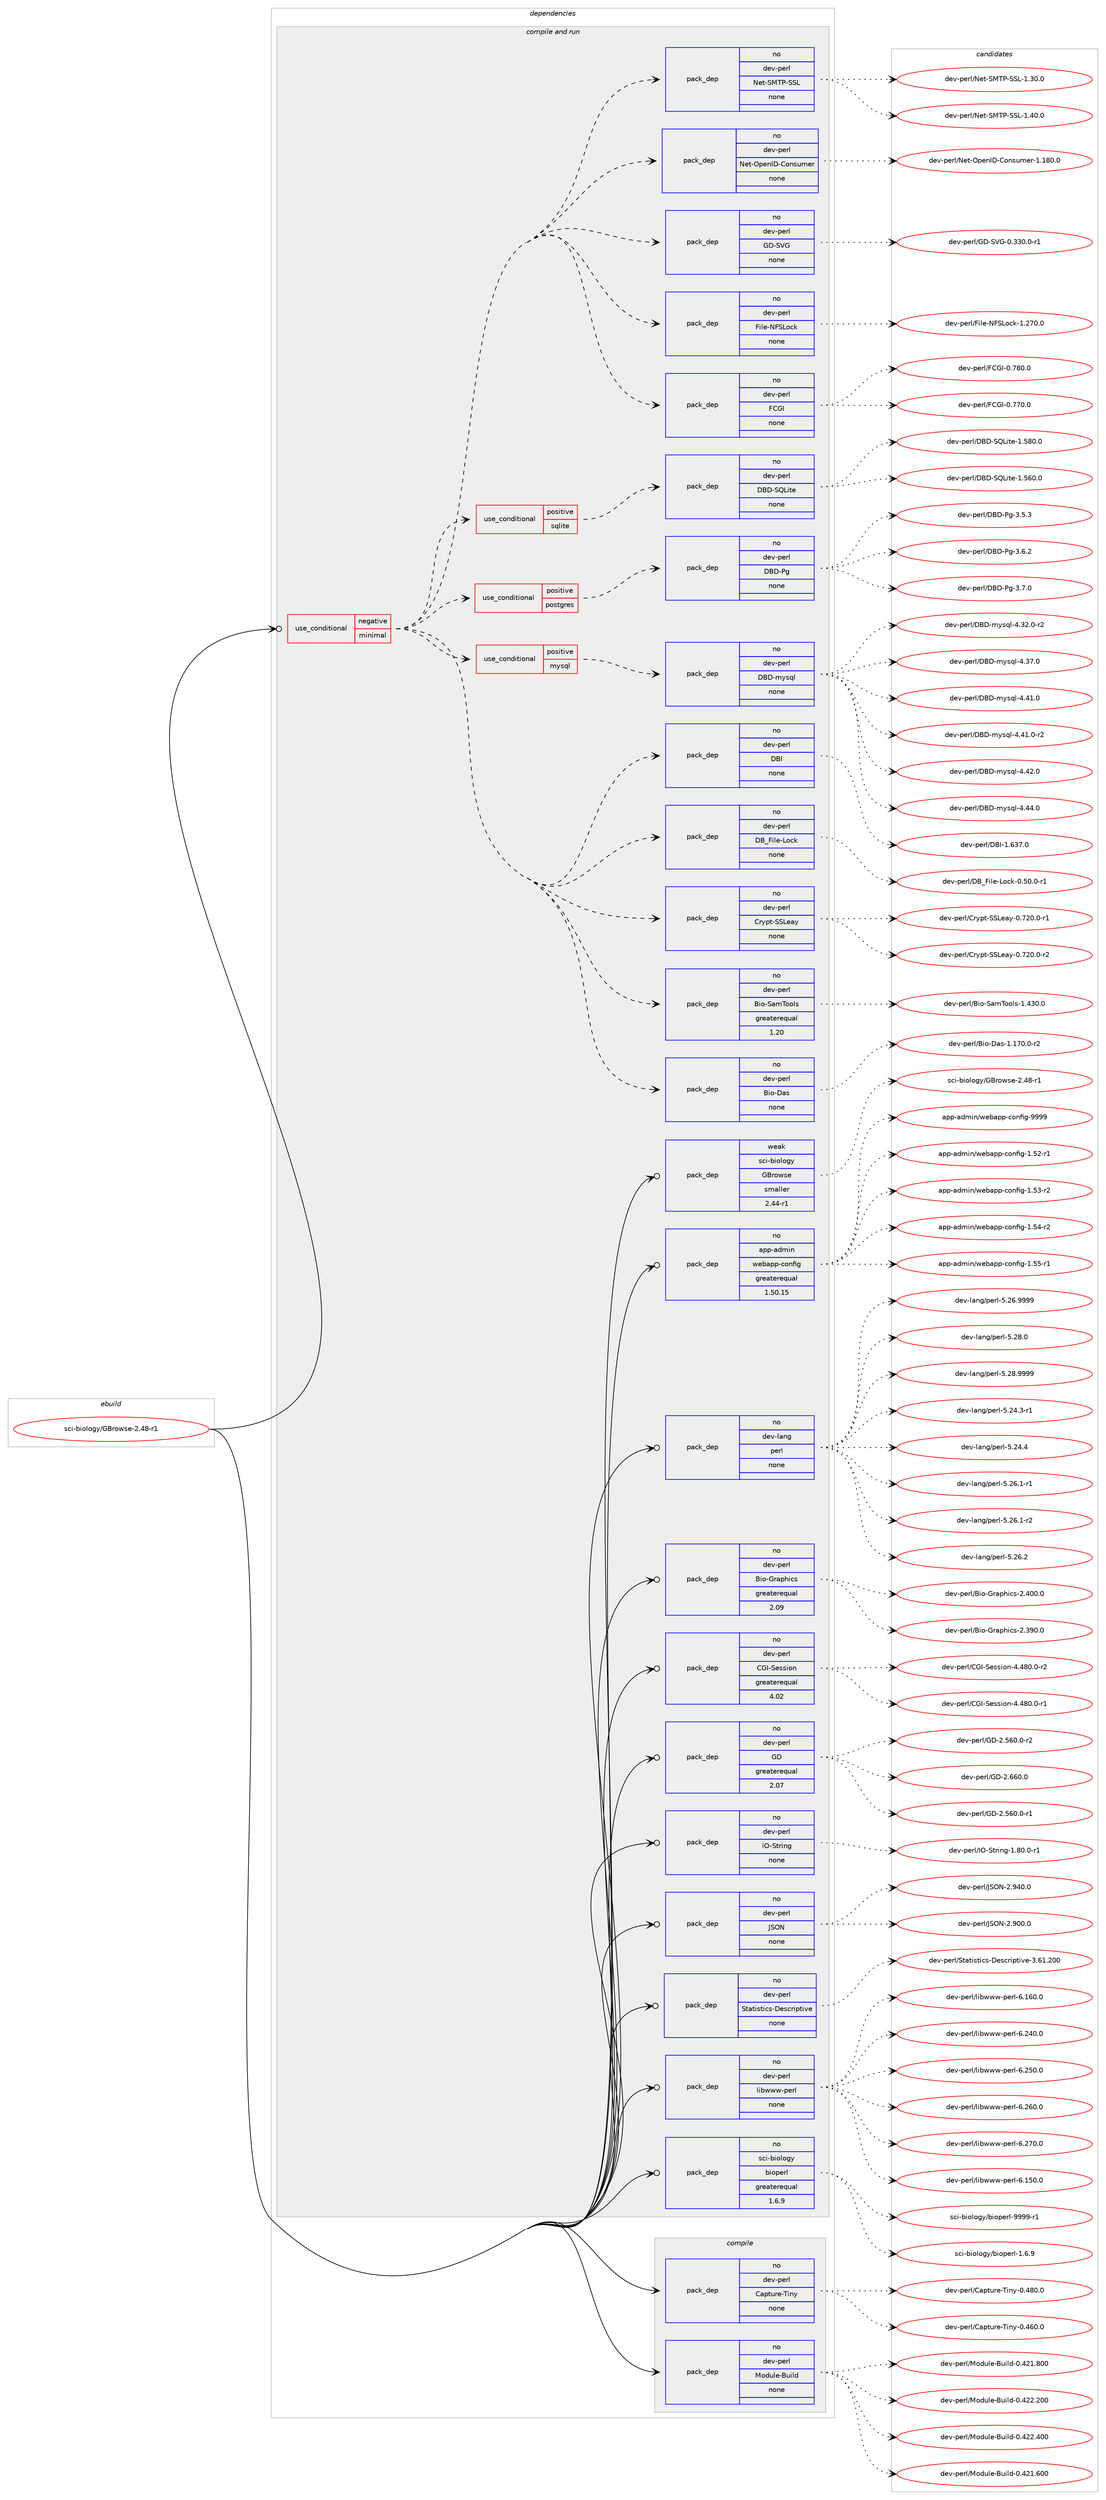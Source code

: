 digraph prolog {

# *************
# Graph options
# *************

newrank=true;
concentrate=true;
compound=true;
graph [rankdir=LR,fontname=Helvetica,fontsize=10,ranksep=1.5];#, ranksep=2.5, nodesep=0.2];
edge  [arrowhead=vee];
node  [fontname=Helvetica,fontsize=10];

# **********
# The ebuild
# **********

subgraph cluster_leftcol {
color=gray;
rank=same;
label=<<i>ebuild</i>>;
id [label="sci-biology/GBrowse-2.48-r1", color=red, width=4, href="../sci-biology/GBrowse-2.48-r1.svg"];
}

# ****************
# The dependencies
# ****************

subgraph cluster_midcol {
color=gray;
label=<<i>dependencies</i>>;
subgraph cluster_compile {
fillcolor="#eeeeee";
style=filled;
label=<<i>compile</i>>;
subgraph pack1206054 {
dependency1685573 [label=<<TABLE BORDER="0" CELLBORDER="1" CELLSPACING="0" CELLPADDING="4" WIDTH="220"><TR><TD ROWSPAN="6" CELLPADDING="30">pack_dep</TD></TR><TR><TD WIDTH="110">no</TD></TR><TR><TD>dev-perl</TD></TR><TR><TD>Capture-Tiny</TD></TR><TR><TD>none</TD></TR><TR><TD></TD></TR></TABLE>>, shape=none, color=blue];
}
id:e -> dependency1685573:w [weight=20,style="solid",arrowhead="vee"];
subgraph pack1206055 {
dependency1685574 [label=<<TABLE BORDER="0" CELLBORDER="1" CELLSPACING="0" CELLPADDING="4" WIDTH="220"><TR><TD ROWSPAN="6" CELLPADDING="30">pack_dep</TD></TR><TR><TD WIDTH="110">no</TD></TR><TR><TD>dev-perl</TD></TR><TR><TD>Module-Build</TD></TR><TR><TD>none</TD></TR><TR><TD></TD></TR></TABLE>>, shape=none, color=blue];
}
id:e -> dependency1685574:w [weight=20,style="solid",arrowhead="vee"];
}
subgraph cluster_compileandrun {
fillcolor="#eeeeee";
style=filled;
label=<<i>compile and run</i>>;
subgraph cond451966 {
dependency1685575 [label=<<TABLE BORDER="0" CELLBORDER="1" CELLSPACING="0" CELLPADDING="4"><TR><TD ROWSPAN="3" CELLPADDING="10">use_conditional</TD></TR><TR><TD>negative</TD></TR><TR><TD>minimal</TD></TR></TABLE>>, shape=none, color=red];
subgraph pack1206056 {
dependency1685576 [label=<<TABLE BORDER="0" CELLBORDER="1" CELLSPACING="0" CELLPADDING="4" WIDTH="220"><TR><TD ROWSPAN="6" CELLPADDING="30">pack_dep</TD></TR><TR><TD WIDTH="110">no</TD></TR><TR><TD>dev-perl</TD></TR><TR><TD>Bio-Das</TD></TR><TR><TD>none</TD></TR><TR><TD></TD></TR></TABLE>>, shape=none, color=blue];
}
dependency1685575:e -> dependency1685576:w [weight=20,style="dashed",arrowhead="vee"];
subgraph pack1206057 {
dependency1685577 [label=<<TABLE BORDER="0" CELLBORDER="1" CELLSPACING="0" CELLPADDING="4" WIDTH="220"><TR><TD ROWSPAN="6" CELLPADDING="30">pack_dep</TD></TR><TR><TD WIDTH="110">no</TD></TR><TR><TD>dev-perl</TD></TR><TR><TD>Bio-SamTools</TD></TR><TR><TD>greaterequal</TD></TR><TR><TD>1.20</TD></TR></TABLE>>, shape=none, color=blue];
}
dependency1685575:e -> dependency1685577:w [weight=20,style="dashed",arrowhead="vee"];
subgraph pack1206058 {
dependency1685578 [label=<<TABLE BORDER="0" CELLBORDER="1" CELLSPACING="0" CELLPADDING="4" WIDTH="220"><TR><TD ROWSPAN="6" CELLPADDING="30">pack_dep</TD></TR><TR><TD WIDTH="110">no</TD></TR><TR><TD>dev-perl</TD></TR><TR><TD>Crypt-SSLeay</TD></TR><TR><TD>none</TD></TR><TR><TD></TD></TR></TABLE>>, shape=none, color=blue];
}
dependency1685575:e -> dependency1685578:w [weight=20,style="dashed",arrowhead="vee"];
subgraph pack1206059 {
dependency1685579 [label=<<TABLE BORDER="0" CELLBORDER="1" CELLSPACING="0" CELLPADDING="4" WIDTH="220"><TR><TD ROWSPAN="6" CELLPADDING="30">pack_dep</TD></TR><TR><TD WIDTH="110">no</TD></TR><TR><TD>dev-perl</TD></TR><TR><TD>DB_File-Lock</TD></TR><TR><TD>none</TD></TR><TR><TD></TD></TR></TABLE>>, shape=none, color=blue];
}
dependency1685575:e -> dependency1685579:w [weight=20,style="dashed",arrowhead="vee"];
subgraph pack1206060 {
dependency1685580 [label=<<TABLE BORDER="0" CELLBORDER="1" CELLSPACING="0" CELLPADDING="4" WIDTH="220"><TR><TD ROWSPAN="6" CELLPADDING="30">pack_dep</TD></TR><TR><TD WIDTH="110">no</TD></TR><TR><TD>dev-perl</TD></TR><TR><TD>DBI</TD></TR><TR><TD>none</TD></TR><TR><TD></TD></TR></TABLE>>, shape=none, color=blue];
}
dependency1685575:e -> dependency1685580:w [weight=20,style="dashed",arrowhead="vee"];
subgraph cond451967 {
dependency1685581 [label=<<TABLE BORDER="0" CELLBORDER="1" CELLSPACING="0" CELLPADDING="4"><TR><TD ROWSPAN="3" CELLPADDING="10">use_conditional</TD></TR><TR><TD>positive</TD></TR><TR><TD>mysql</TD></TR></TABLE>>, shape=none, color=red];
subgraph pack1206061 {
dependency1685582 [label=<<TABLE BORDER="0" CELLBORDER="1" CELLSPACING="0" CELLPADDING="4" WIDTH="220"><TR><TD ROWSPAN="6" CELLPADDING="30">pack_dep</TD></TR><TR><TD WIDTH="110">no</TD></TR><TR><TD>dev-perl</TD></TR><TR><TD>DBD-mysql</TD></TR><TR><TD>none</TD></TR><TR><TD></TD></TR></TABLE>>, shape=none, color=blue];
}
dependency1685581:e -> dependency1685582:w [weight=20,style="dashed",arrowhead="vee"];
}
dependency1685575:e -> dependency1685581:w [weight=20,style="dashed",arrowhead="vee"];
subgraph cond451968 {
dependency1685583 [label=<<TABLE BORDER="0" CELLBORDER="1" CELLSPACING="0" CELLPADDING="4"><TR><TD ROWSPAN="3" CELLPADDING="10">use_conditional</TD></TR><TR><TD>positive</TD></TR><TR><TD>postgres</TD></TR></TABLE>>, shape=none, color=red];
subgraph pack1206062 {
dependency1685584 [label=<<TABLE BORDER="0" CELLBORDER="1" CELLSPACING="0" CELLPADDING="4" WIDTH="220"><TR><TD ROWSPAN="6" CELLPADDING="30">pack_dep</TD></TR><TR><TD WIDTH="110">no</TD></TR><TR><TD>dev-perl</TD></TR><TR><TD>DBD-Pg</TD></TR><TR><TD>none</TD></TR><TR><TD></TD></TR></TABLE>>, shape=none, color=blue];
}
dependency1685583:e -> dependency1685584:w [weight=20,style="dashed",arrowhead="vee"];
}
dependency1685575:e -> dependency1685583:w [weight=20,style="dashed",arrowhead="vee"];
subgraph cond451969 {
dependency1685585 [label=<<TABLE BORDER="0" CELLBORDER="1" CELLSPACING="0" CELLPADDING="4"><TR><TD ROWSPAN="3" CELLPADDING="10">use_conditional</TD></TR><TR><TD>positive</TD></TR><TR><TD>sqlite</TD></TR></TABLE>>, shape=none, color=red];
subgraph pack1206063 {
dependency1685586 [label=<<TABLE BORDER="0" CELLBORDER="1" CELLSPACING="0" CELLPADDING="4" WIDTH="220"><TR><TD ROWSPAN="6" CELLPADDING="30">pack_dep</TD></TR><TR><TD WIDTH="110">no</TD></TR><TR><TD>dev-perl</TD></TR><TR><TD>DBD-SQLite</TD></TR><TR><TD>none</TD></TR><TR><TD></TD></TR></TABLE>>, shape=none, color=blue];
}
dependency1685585:e -> dependency1685586:w [weight=20,style="dashed",arrowhead="vee"];
}
dependency1685575:e -> dependency1685585:w [weight=20,style="dashed",arrowhead="vee"];
subgraph pack1206064 {
dependency1685587 [label=<<TABLE BORDER="0" CELLBORDER="1" CELLSPACING="0" CELLPADDING="4" WIDTH="220"><TR><TD ROWSPAN="6" CELLPADDING="30">pack_dep</TD></TR><TR><TD WIDTH="110">no</TD></TR><TR><TD>dev-perl</TD></TR><TR><TD>FCGI</TD></TR><TR><TD>none</TD></TR><TR><TD></TD></TR></TABLE>>, shape=none, color=blue];
}
dependency1685575:e -> dependency1685587:w [weight=20,style="dashed",arrowhead="vee"];
subgraph pack1206065 {
dependency1685588 [label=<<TABLE BORDER="0" CELLBORDER="1" CELLSPACING="0" CELLPADDING="4" WIDTH="220"><TR><TD ROWSPAN="6" CELLPADDING="30">pack_dep</TD></TR><TR><TD WIDTH="110">no</TD></TR><TR><TD>dev-perl</TD></TR><TR><TD>File-NFSLock</TD></TR><TR><TD>none</TD></TR><TR><TD></TD></TR></TABLE>>, shape=none, color=blue];
}
dependency1685575:e -> dependency1685588:w [weight=20,style="dashed",arrowhead="vee"];
subgraph pack1206066 {
dependency1685589 [label=<<TABLE BORDER="0" CELLBORDER="1" CELLSPACING="0" CELLPADDING="4" WIDTH="220"><TR><TD ROWSPAN="6" CELLPADDING="30">pack_dep</TD></TR><TR><TD WIDTH="110">no</TD></TR><TR><TD>dev-perl</TD></TR><TR><TD>GD-SVG</TD></TR><TR><TD>none</TD></TR><TR><TD></TD></TR></TABLE>>, shape=none, color=blue];
}
dependency1685575:e -> dependency1685589:w [weight=20,style="dashed",arrowhead="vee"];
subgraph pack1206067 {
dependency1685590 [label=<<TABLE BORDER="0" CELLBORDER="1" CELLSPACING="0" CELLPADDING="4" WIDTH="220"><TR><TD ROWSPAN="6" CELLPADDING="30">pack_dep</TD></TR><TR><TD WIDTH="110">no</TD></TR><TR><TD>dev-perl</TD></TR><TR><TD>Net-OpenID-Consumer</TD></TR><TR><TD>none</TD></TR><TR><TD></TD></TR></TABLE>>, shape=none, color=blue];
}
dependency1685575:e -> dependency1685590:w [weight=20,style="dashed",arrowhead="vee"];
subgraph pack1206068 {
dependency1685591 [label=<<TABLE BORDER="0" CELLBORDER="1" CELLSPACING="0" CELLPADDING="4" WIDTH="220"><TR><TD ROWSPAN="6" CELLPADDING="30">pack_dep</TD></TR><TR><TD WIDTH="110">no</TD></TR><TR><TD>dev-perl</TD></TR><TR><TD>Net-SMTP-SSL</TD></TR><TR><TD>none</TD></TR><TR><TD></TD></TR></TABLE>>, shape=none, color=blue];
}
dependency1685575:e -> dependency1685591:w [weight=20,style="dashed",arrowhead="vee"];
}
id:e -> dependency1685575:w [weight=20,style="solid",arrowhead="odotvee"];
subgraph pack1206069 {
dependency1685592 [label=<<TABLE BORDER="0" CELLBORDER="1" CELLSPACING="0" CELLPADDING="4" WIDTH="220"><TR><TD ROWSPAN="6" CELLPADDING="30">pack_dep</TD></TR><TR><TD WIDTH="110">no</TD></TR><TR><TD>app-admin</TD></TR><TR><TD>webapp-config</TD></TR><TR><TD>greaterequal</TD></TR><TR><TD>1.50.15</TD></TR></TABLE>>, shape=none, color=blue];
}
id:e -> dependency1685592:w [weight=20,style="solid",arrowhead="odotvee"];
subgraph pack1206070 {
dependency1685593 [label=<<TABLE BORDER="0" CELLBORDER="1" CELLSPACING="0" CELLPADDING="4" WIDTH="220"><TR><TD ROWSPAN="6" CELLPADDING="30">pack_dep</TD></TR><TR><TD WIDTH="110">no</TD></TR><TR><TD>dev-lang</TD></TR><TR><TD>perl</TD></TR><TR><TD>none</TD></TR><TR><TD></TD></TR></TABLE>>, shape=none, color=blue];
}
id:e -> dependency1685593:w [weight=20,style="solid",arrowhead="odotvee"];
subgraph pack1206071 {
dependency1685594 [label=<<TABLE BORDER="0" CELLBORDER="1" CELLSPACING="0" CELLPADDING="4" WIDTH="220"><TR><TD ROWSPAN="6" CELLPADDING="30">pack_dep</TD></TR><TR><TD WIDTH="110">no</TD></TR><TR><TD>dev-perl</TD></TR><TR><TD>Bio-Graphics</TD></TR><TR><TD>greaterequal</TD></TR><TR><TD>2.09</TD></TR></TABLE>>, shape=none, color=blue];
}
id:e -> dependency1685594:w [weight=20,style="solid",arrowhead="odotvee"];
subgraph pack1206072 {
dependency1685595 [label=<<TABLE BORDER="0" CELLBORDER="1" CELLSPACING="0" CELLPADDING="4" WIDTH="220"><TR><TD ROWSPAN="6" CELLPADDING="30">pack_dep</TD></TR><TR><TD WIDTH="110">no</TD></TR><TR><TD>dev-perl</TD></TR><TR><TD>CGI-Session</TD></TR><TR><TD>greaterequal</TD></TR><TR><TD>4.02</TD></TR></TABLE>>, shape=none, color=blue];
}
id:e -> dependency1685595:w [weight=20,style="solid",arrowhead="odotvee"];
subgraph pack1206073 {
dependency1685596 [label=<<TABLE BORDER="0" CELLBORDER="1" CELLSPACING="0" CELLPADDING="4" WIDTH="220"><TR><TD ROWSPAN="6" CELLPADDING="30">pack_dep</TD></TR><TR><TD WIDTH="110">no</TD></TR><TR><TD>dev-perl</TD></TR><TR><TD>GD</TD></TR><TR><TD>greaterequal</TD></TR><TR><TD>2.07</TD></TR></TABLE>>, shape=none, color=blue];
}
id:e -> dependency1685596:w [weight=20,style="solid",arrowhead="odotvee"];
subgraph pack1206074 {
dependency1685597 [label=<<TABLE BORDER="0" CELLBORDER="1" CELLSPACING="0" CELLPADDING="4" WIDTH="220"><TR><TD ROWSPAN="6" CELLPADDING="30">pack_dep</TD></TR><TR><TD WIDTH="110">no</TD></TR><TR><TD>dev-perl</TD></TR><TR><TD>IO-String</TD></TR><TR><TD>none</TD></TR><TR><TD></TD></TR></TABLE>>, shape=none, color=blue];
}
id:e -> dependency1685597:w [weight=20,style="solid",arrowhead="odotvee"];
subgraph pack1206075 {
dependency1685598 [label=<<TABLE BORDER="0" CELLBORDER="1" CELLSPACING="0" CELLPADDING="4" WIDTH="220"><TR><TD ROWSPAN="6" CELLPADDING="30">pack_dep</TD></TR><TR><TD WIDTH="110">no</TD></TR><TR><TD>dev-perl</TD></TR><TR><TD>JSON</TD></TR><TR><TD>none</TD></TR><TR><TD></TD></TR></TABLE>>, shape=none, color=blue];
}
id:e -> dependency1685598:w [weight=20,style="solid",arrowhead="odotvee"];
subgraph pack1206076 {
dependency1685599 [label=<<TABLE BORDER="0" CELLBORDER="1" CELLSPACING="0" CELLPADDING="4" WIDTH="220"><TR><TD ROWSPAN="6" CELLPADDING="30">pack_dep</TD></TR><TR><TD WIDTH="110">no</TD></TR><TR><TD>dev-perl</TD></TR><TR><TD>Statistics-Descriptive</TD></TR><TR><TD>none</TD></TR><TR><TD></TD></TR></TABLE>>, shape=none, color=blue];
}
id:e -> dependency1685599:w [weight=20,style="solid",arrowhead="odotvee"];
subgraph pack1206077 {
dependency1685600 [label=<<TABLE BORDER="0" CELLBORDER="1" CELLSPACING="0" CELLPADDING="4" WIDTH="220"><TR><TD ROWSPAN="6" CELLPADDING="30">pack_dep</TD></TR><TR><TD WIDTH="110">no</TD></TR><TR><TD>dev-perl</TD></TR><TR><TD>libwww-perl</TD></TR><TR><TD>none</TD></TR><TR><TD></TD></TR></TABLE>>, shape=none, color=blue];
}
id:e -> dependency1685600:w [weight=20,style="solid",arrowhead="odotvee"];
subgraph pack1206078 {
dependency1685601 [label=<<TABLE BORDER="0" CELLBORDER="1" CELLSPACING="0" CELLPADDING="4" WIDTH="220"><TR><TD ROWSPAN="6" CELLPADDING="30">pack_dep</TD></TR><TR><TD WIDTH="110">no</TD></TR><TR><TD>sci-biology</TD></TR><TR><TD>bioperl</TD></TR><TR><TD>greaterequal</TD></TR><TR><TD>1.6.9</TD></TR></TABLE>>, shape=none, color=blue];
}
id:e -> dependency1685601:w [weight=20,style="solid",arrowhead="odotvee"];
subgraph pack1206079 {
dependency1685602 [label=<<TABLE BORDER="0" CELLBORDER="1" CELLSPACING="0" CELLPADDING="4" WIDTH="220"><TR><TD ROWSPAN="6" CELLPADDING="30">pack_dep</TD></TR><TR><TD WIDTH="110">weak</TD></TR><TR><TD>sci-biology</TD></TR><TR><TD>GBrowse</TD></TR><TR><TD>smaller</TD></TR><TR><TD>2.44-r1</TD></TR></TABLE>>, shape=none, color=blue];
}
id:e -> dependency1685602:w [weight=20,style="solid",arrowhead="odotvee"];
}
subgraph cluster_run {
fillcolor="#eeeeee";
style=filled;
label=<<i>run</i>>;
}
}

# **************
# The candidates
# **************

subgraph cluster_choices {
rank=same;
color=gray;
label=<<i>candidates</i>>;

subgraph choice1206054 {
color=black;
nodesep=1;
choice1001011184511210111410847679711211611711410145841051101214548465254484648 [label="dev-perl/Capture-Tiny-0.460.0", color=red, width=4,href="../dev-perl/Capture-Tiny-0.460.0.svg"];
choice1001011184511210111410847679711211611711410145841051101214548465256484648 [label="dev-perl/Capture-Tiny-0.480.0", color=red, width=4,href="../dev-perl/Capture-Tiny-0.480.0.svg"];
dependency1685573:e -> choice1001011184511210111410847679711211611711410145841051101214548465254484648:w [style=dotted,weight="100"];
dependency1685573:e -> choice1001011184511210111410847679711211611711410145841051101214548465256484648:w [style=dotted,weight="100"];
}
subgraph choice1206055 {
color=black;
nodesep=1;
choice100101118451121011141084777111100117108101456611710510810045484652504946544848 [label="dev-perl/Module-Build-0.421.600", color=red, width=4,href="../dev-perl/Module-Build-0.421.600.svg"];
choice100101118451121011141084777111100117108101456611710510810045484652504946564848 [label="dev-perl/Module-Build-0.421.800", color=red, width=4,href="../dev-perl/Module-Build-0.421.800.svg"];
choice100101118451121011141084777111100117108101456611710510810045484652505046504848 [label="dev-perl/Module-Build-0.422.200", color=red, width=4,href="../dev-perl/Module-Build-0.422.200.svg"];
choice100101118451121011141084777111100117108101456611710510810045484652505046524848 [label="dev-perl/Module-Build-0.422.400", color=red, width=4,href="../dev-perl/Module-Build-0.422.400.svg"];
dependency1685574:e -> choice100101118451121011141084777111100117108101456611710510810045484652504946544848:w [style=dotted,weight="100"];
dependency1685574:e -> choice100101118451121011141084777111100117108101456611710510810045484652504946564848:w [style=dotted,weight="100"];
dependency1685574:e -> choice100101118451121011141084777111100117108101456611710510810045484652505046504848:w [style=dotted,weight="100"];
dependency1685574:e -> choice100101118451121011141084777111100117108101456611710510810045484652505046524848:w [style=dotted,weight="100"];
}
subgraph choice1206056 {
color=black;
nodesep=1;
choice10010111845112101114108476610511145689711545494649554846484511450 [label="dev-perl/Bio-Das-1.170.0-r2", color=red, width=4,href="../dev-perl/Bio-Das-1.170.0-r2.svg"];
dependency1685576:e -> choice10010111845112101114108476610511145689711545494649554846484511450:w [style=dotted,weight="100"];
}
subgraph choice1206057 {
color=black;
nodesep=1;
choice100101118451121011141084766105111458397109841111111081154549465251484648 [label="dev-perl/Bio-SamTools-1.430.0", color=red, width=4,href="../dev-perl/Bio-SamTools-1.430.0.svg"];
dependency1685577:e -> choice100101118451121011141084766105111458397109841111111081154549465251484648:w [style=dotted,weight="100"];
}
subgraph choice1206058 {
color=black;
nodesep=1;
choice100101118451121011141084767114121112116458383761019712145484655504846484511449 [label="dev-perl/Crypt-SSLeay-0.720.0-r1", color=red, width=4,href="../dev-perl/Crypt-SSLeay-0.720.0-r1.svg"];
choice100101118451121011141084767114121112116458383761019712145484655504846484511450 [label="dev-perl/Crypt-SSLeay-0.720.0-r2", color=red, width=4,href="../dev-perl/Crypt-SSLeay-0.720.0-r2.svg"];
dependency1685578:e -> choice100101118451121011141084767114121112116458383761019712145484655504846484511449:w [style=dotted,weight="100"];
dependency1685578:e -> choice100101118451121011141084767114121112116458383761019712145484655504846484511450:w [style=dotted,weight="100"];
}
subgraph choice1206059 {
color=black;
nodesep=1;
choice100101118451121011141084768669570105108101457611199107454846534846484511449 [label="dev-perl/DB_File-Lock-0.50.0-r1", color=red, width=4,href="../dev-perl/DB_File-Lock-0.50.0-r1.svg"];
dependency1685579:e -> choice100101118451121011141084768669570105108101457611199107454846534846484511449:w [style=dotted,weight="100"];
}
subgraph choice1206060 {
color=black;
nodesep=1;
choice10010111845112101114108476866734549465451554648 [label="dev-perl/DBI-1.637.0", color=red, width=4,href="../dev-perl/DBI-1.637.0.svg"];
dependency1685580:e -> choice10010111845112101114108476866734549465451554648:w [style=dotted,weight="100"];
}
subgraph choice1206061 {
color=black;
nodesep=1;
choice100101118451121011141084768666845109121115113108455246515046484511450 [label="dev-perl/DBD-mysql-4.32.0-r2", color=red, width=4,href="../dev-perl/DBD-mysql-4.32.0-r2.svg"];
choice10010111845112101114108476866684510912111511310845524651554648 [label="dev-perl/DBD-mysql-4.37.0", color=red, width=4,href="../dev-perl/DBD-mysql-4.37.0.svg"];
choice10010111845112101114108476866684510912111511310845524652494648 [label="dev-perl/DBD-mysql-4.41.0", color=red, width=4,href="../dev-perl/DBD-mysql-4.41.0.svg"];
choice100101118451121011141084768666845109121115113108455246524946484511450 [label="dev-perl/DBD-mysql-4.41.0-r2", color=red, width=4,href="../dev-perl/DBD-mysql-4.41.0-r2.svg"];
choice10010111845112101114108476866684510912111511310845524652504648 [label="dev-perl/DBD-mysql-4.42.0", color=red, width=4,href="../dev-perl/DBD-mysql-4.42.0.svg"];
choice10010111845112101114108476866684510912111511310845524652524648 [label="dev-perl/DBD-mysql-4.44.0", color=red, width=4,href="../dev-perl/DBD-mysql-4.44.0.svg"];
dependency1685582:e -> choice100101118451121011141084768666845109121115113108455246515046484511450:w [style=dotted,weight="100"];
dependency1685582:e -> choice10010111845112101114108476866684510912111511310845524651554648:w [style=dotted,weight="100"];
dependency1685582:e -> choice10010111845112101114108476866684510912111511310845524652494648:w [style=dotted,weight="100"];
dependency1685582:e -> choice100101118451121011141084768666845109121115113108455246524946484511450:w [style=dotted,weight="100"];
dependency1685582:e -> choice10010111845112101114108476866684510912111511310845524652504648:w [style=dotted,weight="100"];
dependency1685582:e -> choice10010111845112101114108476866684510912111511310845524652524648:w [style=dotted,weight="100"];
}
subgraph choice1206062 {
color=black;
nodesep=1;
choice10010111845112101114108476866684580103455146534651 [label="dev-perl/DBD-Pg-3.5.3", color=red, width=4,href="../dev-perl/DBD-Pg-3.5.3.svg"];
choice10010111845112101114108476866684580103455146544650 [label="dev-perl/DBD-Pg-3.6.2", color=red, width=4,href="../dev-perl/DBD-Pg-3.6.2.svg"];
choice10010111845112101114108476866684580103455146554648 [label="dev-perl/DBD-Pg-3.7.0", color=red, width=4,href="../dev-perl/DBD-Pg-3.7.0.svg"];
dependency1685584:e -> choice10010111845112101114108476866684580103455146534651:w [style=dotted,weight="100"];
dependency1685584:e -> choice10010111845112101114108476866684580103455146544650:w [style=dotted,weight="100"];
dependency1685584:e -> choice10010111845112101114108476866684580103455146554648:w [style=dotted,weight="100"];
}
subgraph choice1206063 {
color=black;
nodesep=1;
choice1001011184511210111410847686668458381761051161014549465354484648 [label="dev-perl/DBD-SQLite-1.560.0", color=red, width=4,href="../dev-perl/DBD-SQLite-1.560.0.svg"];
choice1001011184511210111410847686668458381761051161014549465356484648 [label="dev-perl/DBD-SQLite-1.580.0", color=red, width=4,href="../dev-perl/DBD-SQLite-1.580.0.svg"];
dependency1685586:e -> choice1001011184511210111410847686668458381761051161014549465354484648:w [style=dotted,weight="100"];
dependency1685586:e -> choice1001011184511210111410847686668458381761051161014549465356484648:w [style=dotted,weight="100"];
}
subgraph choice1206064 {
color=black;
nodesep=1;
choice1001011184511210111410847706771734548465555484648 [label="dev-perl/FCGI-0.770.0", color=red, width=4,href="../dev-perl/FCGI-0.770.0.svg"];
choice1001011184511210111410847706771734548465556484648 [label="dev-perl/FCGI-0.780.0", color=red, width=4,href="../dev-perl/FCGI-0.780.0.svg"];
dependency1685587:e -> choice1001011184511210111410847706771734548465555484648:w [style=dotted,weight="100"];
dependency1685587:e -> choice1001011184511210111410847706771734548465556484648:w [style=dotted,weight="100"];
}
subgraph choice1206065 {
color=black;
nodesep=1;
choice1001011184511210111410847701051081014578708376111991074549465055484648 [label="dev-perl/File-NFSLock-1.270.0", color=red, width=4,href="../dev-perl/File-NFSLock-1.270.0.svg"];
dependency1685588:e -> choice1001011184511210111410847701051081014578708376111991074549465055484648:w [style=dotted,weight="100"];
}
subgraph choice1206066 {
color=black;
nodesep=1;
choice100101118451121011141084771684583867145484651514846484511449 [label="dev-perl/GD-SVG-0.330.0-r1", color=red, width=4,href="../dev-perl/GD-SVG-0.330.0-r1.svg"];
dependency1685589:e -> choice100101118451121011141084771684583867145484651514846484511449:w [style=dotted,weight="100"];
}
subgraph choice1206067 {
color=black;
nodesep=1;
choice1001011184511210111410847781011164579112101110736845671111101151171091011144549464956484648 [label="dev-perl/Net-OpenID-Consumer-1.180.0", color=red, width=4,href="../dev-perl/Net-OpenID-Consumer-1.180.0.svg"];
dependency1685590:e -> choice1001011184511210111410847781011164579112101110736845671111101151171091011144549464956484648:w [style=dotted,weight="100"];
}
subgraph choice1206068 {
color=black;
nodesep=1;
choice10010111845112101114108477810111645837784804583837645494651484648 [label="dev-perl/Net-SMTP-SSL-1.30.0", color=red, width=4,href="../dev-perl/Net-SMTP-SSL-1.30.0.svg"];
choice10010111845112101114108477810111645837784804583837645494652484648 [label="dev-perl/Net-SMTP-SSL-1.40.0", color=red, width=4,href="../dev-perl/Net-SMTP-SSL-1.40.0.svg"];
dependency1685591:e -> choice10010111845112101114108477810111645837784804583837645494651484648:w [style=dotted,weight="100"];
dependency1685591:e -> choice10010111845112101114108477810111645837784804583837645494652484648:w [style=dotted,weight="100"];
}
subgraph choice1206069 {
color=black;
nodesep=1;
choice971121124597100109105110471191019897112112459911111010210510345494653504511449 [label="app-admin/webapp-config-1.52-r1", color=red, width=4,href="../app-admin/webapp-config-1.52-r1.svg"];
choice971121124597100109105110471191019897112112459911111010210510345494653514511450 [label="app-admin/webapp-config-1.53-r2", color=red, width=4,href="../app-admin/webapp-config-1.53-r2.svg"];
choice971121124597100109105110471191019897112112459911111010210510345494653524511450 [label="app-admin/webapp-config-1.54-r2", color=red, width=4,href="../app-admin/webapp-config-1.54-r2.svg"];
choice971121124597100109105110471191019897112112459911111010210510345494653534511449 [label="app-admin/webapp-config-1.55-r1", color=red, width=4,href="../app-admin/webapp-config-1.55-r1.svg"];
choice97112112459710010910511047119101989711211245991111101021051034557575757 [label="app-admin/webapp-config-9999", color=red, width=4,href="../app-admin/webapp-config-9999.svg"];
dependency1685592:e -> choice971121124597100109105110471191019897112112459911111010210510345494653504511449:w [style=dotted,weight="100"];
dependency1685592:e -> choice971121124597100109105110471191019897112112459911111010210510345494653514511450:w [style=dotted,weight="100"];
dependency1685592:e -> choice971121124597100109105110471191019897112112459911111010210510345494653524511450:w [style=dotted,weight="100"];
dependency1685592:e -> choice971121124597100109105110471191019897112112459911111010210510345494653534511449:w [style=dotted,weight="100"];
dependency1685592:e -> choice97112112459710010910511047119101989711211245991111101021051034557575757:w [style=dotted,weight="100"];
}
subgraph choice1206070 {
color=black;
nodesep=1;
choice100101118451089711010347112101114108455346505246514511449 [label="dev-lang/perl-5.24.3-r1", color=red, width=4,href="../dev-lang/perl-5.24.3-r1.svg"];
choice10010111845108971101034711210111410845534650524652 [label="dev-lang/perl-5.24.4", color=red, width=4,href="../dev-lang/perl-5.24.4.svg"];
choice100101118451089711010347112101114108455346505446494511449 [label="dev-lang/perl-5.26.1-r1", color=red, width=4,href="../dev-lang/perl-5.26.1-r1.svg"];
choice100101118451089711010347112101114108455346505446494511450 [label="dev-lang/perl-5.26.1-r2", color=red, width=4,href="../dev-lang/perl-5.26.1-r2.svg"];
choice10010111845108971101034711210111410845534650544650 [label="dev-lang/perl-5.26.2", color=red, width=4,href="../dev-lang/perl-5.26.2.svg"];
choice10010111845108971101034711210111410845534650544657575757 [label="dev-lang/perl-5.26.9999", color=red, width=4,href="../dev-lang/perl-5.26.9999.svg"];
choice10010111845108971101034711210111410845534650564648 [label="dev-lang/perl-5.28.0", color=red, width=4,href="../dev-lang/perl-5.28.0.svg"];
choice10010111845108971101034711210111410845534650564657575757 [label="dev-lang/perl-5.28.9999", color=red, width=4,href="../dev-lang/perl-5.28.9999.svg"];
dependency1685593:e -> choice100101118451089711010347112101114108455346505246514511449:w [style=dotted,weight="100"];
dependency1685593:e -> choice10010111845108971101034711210111410845534650524652:w [style=dotted,weight="100"];
dependency1685593:e -> choice100101118451089711010347112101114108455346505446494511449:w [style=dotted,weight="100"];
dependency1685593:e -> choice100101118451089711010347112101114108455346505446494511450:w [style=dotted,weight="100"];
dependency1685593:e -> choice10010111845108971101034711210111410845534650544650:w [style=dotted,weight="100"];
dependency1685593:e -> choice10010111845108971101034711210111410845534650544657575757:w [style=dotted,weight="100"];
dependency1685593:e -> choice10010111845108971101034711210111410845534650564648:w [style=dotted,weight="100"];
dependency1685593:e -> choice10010111845108971101034711210111410845534650564657575757:w [style=dotted,weight="100"];
}
subgraph choice1206071 {
color=black;
nodesep=1;
choice100101118451121011141084766105111457111497112104105991154550465157484648 [label="dev-perl/Bio-Graphics-2.390.0", color=red, width=4,href="../dev-perl/Bio-Graphics-2.390.0.svg"];
choice100101118451121011141084766105111457111497112104105991154550465248484648 [label="dev-perl/Bio-Graphics-2.400.0", color=red, width=4,href="../dev-perl/Bio-Graphics-2.400.0.svg"];
dependency1685594:e -> choice100101118451121011141084766105111457111497112104105991154550465157484648:w [style=dotted,weight="100"];
dependency1685594:e -> choice100101118451121011141084766105111457111497112104105991154550465248484648:w [style=dotted,weight="100"];
}
subgraph choice1206072 {
color=black;
nodesep=1;
choice1001011184511210111410847677173458310111511510511111045524652564846484511449 [label="dev-perl/CGI-Session-4.480.0-r1", color=red, width=4,href="../dev-perl/CGI-Session-4.480.0-r1.svg"];
choice1001011184511210111410847677173458310111511510511111045524652564846484511450 [label="dev-perl/CGI-Session-4.480.0-r2", color=red, width=4,href="../dev-perl/CGI-Session-4.480.0-r2.svg"];
dependency1685595:e -> choice1001011184511210111410847677173458310111511510511111045524652564846484511449:w [style=dotted,weight="100"];
dependency1685595:e -> choice1001011184511210111410847677173458310111511510511111045524652564846484511450:w [style=dotted,weight="100"];
}
subgraph choice1206073 {
color=black;
nodesep=1;
choice1001011184511210111410847716845504653544846484511449 [label="dev-perl/GD-2.560.0-r1", color=red, width=4,href="../dev-perl/GD-2.560.0-r1.svg"];
choice1001011184511210111410847716845504653544846484511450 [label="dev-perl/GD-2.560.0-r2", color=red, width=4,href="../dev-perl/GD-2.560.0-r2.svg"];
choice100101118451121011141084771684550465454484648 [label="dev-perl/GD-2.660.0", color=red, width=4,href="../dev-perl/GD-2.660.0.svg"];
dependency1685596:e -> choice1001011184511210111410847716845504653544846484511449:w [style=dotted,weight="100"];
dependency1685596:e -> choice1001011184511210111410847716845504653544846484511450:w [style=dotted,weight="100"];
dependency1685596:e -> choice100101118451121011141084771684550465454484648:w [style=dotted,weight="100"];
}
subgraph choice1206074 {
color=black;
nodesep=1;
choice100101118451121011141084773794583116114105110103454946564846484511449 [label="dev-perl/IO-String-1.80.0-r1", color=red, width=4,href="../dev-perl/IO-String-1.80.0-r1.svg"];
dependency1685597:e -> choice100101118451121011141084773794583116114105110103454946564846484511449:w [style=dotted,weight="100"];
}
subgraph choice1206075 {
color=black;
nodesep=1;
choice1001011184511210111410847748379784550465748484648 [label="dev-perl/JSON-2.900.0", color=red, width=4,href="../dev-perl/JSON-2.900.0.svg"];
choice1001011184511210111410847748379784550465752484648 [label="dev-perl/JSON-2.940.0", color=red, width=4,href="../dev-perl/JSON-2.940.0.svg"];
dependency1685598:e -> choice1001011184511210111410847748379784550465748484648:w [style=dotted,weight="100"];
dependency1685598:e -> choice1001011184511210111410847748379784550465752484648:w [style=dotted,weight="100"];
}
subgraph choice1206076 {
color=black;
nodesep=1;
choice1001011184511210111410847831169711610511511610599115456810111599114105112116105118101455146544946504848 [label="dev-perl/Statistics-Descriptive-3.61.200", color=red, width=4,href="../dev-perl/Statistics-Descriptive-3.61.200.svg"];
dependency1685599:e -> choice1001011184511210111410847831169711610511511610599115456810111599114105112116105118101455146544946504848:w [style=dotted,weight="100"];
}
subgraph choice1206077 {
color=black;
nodesep=1;
choice100101118451121011141084710810598119119119451121011141084554464953484648 [label="dev-perl/libwww-perl-6.150.0", color=red, width=4,href="../dev-perl/libwww-perl-6.150.0.svg"];
choice100101118451121011141084710810598119119119451121011141084554464954484648 [label="dev-perl/libwww-perl-6.160.0", color=red, width=4,href="../dev-perl/libwww-perl-6.160.0.svg"];
choice100101118451121011141084710810598119119119451121011141084554465052484648 [label="dev-perl/libwww-perl-6.240.0", color=red, width=4,href="../dev-perl/libwww-perl-6.240.0.svg"];
choice100101118451121011141084710810598119119119451121011141084554465053484648 [label="dev-perl/libwww-perl-6.250.0", color=red, width=4,href="../dev-perl/libwww-perl-6.250.0.svg"];
choice100101118451121011141084710810598119119119451121011141084554465054484648 [label="dev-perl/libwww-perl-6.260.0", color=red, width=4,href="../dev-perl/libwww-perl-6.260.0.svg"];
choice100101118451121011141084710810598119119119451121011141084554465055484648 [label="dev-perl/libwww-perl-6.270.0", color=red, width=4,href="../dev-perl/libwww-perl-6.270.0.svg"];
dependency1685600:e -> choice100101118451121011141084710810598119119119451121011141084554464953484648:w [style=dotted,weight="100"];
dependency1685600:e -> choice100101118451121011141084710810598119119119451121011141084554464954484648:w [style=dotted,weight="100"];
dependency1685600:e -> choice100101118451121011141084710810598119119119451121011141084554465052484648:w [style=dotted,weight="100"];
dependency1685600:e -> choice100101118451121011141084710810598119119119451121011141084554465053484648:w [style=dotted,weight="100"];
dependency1685600:e -> choice100101118451121011141084710810598119119119451121011141084554465054484648:w [style=dotted,weight="100"];
dependency1685600:e -> choice100101118451121011141084710810598119119119451121011141084554465055484648:w [style=dotted,weight="100"];
}
subgraph choice1206078 {
color=black;
nodesep=1;
choice1159910545981051111081111031214798105111112101114108454946544657 [label="sci-biology/bioperl-1.6.9", color=red, width=4,href="../sci-biology/bioperl-1.6.9.svg"];
choice115991054598105111108111103121479810511111210111410845575757574511449 [label="sci-biology/bioperl-9999-r1", color=red, width=4,href="../sci-biology/bioperl-9999-r1.svg"];
dependency1685601:e -> choice1159910545981051111081111031214798105111112101114108454946544657:w [style=dotted,weight="100"];
dependency1685601:e -> choice115991054598105111108111103121479810511111210111410845575757574511449:w [style=dotted,weight="100"];
}
subgraph choice1206079 {
color=black;
nodesep=1;
choice11599105459810511110811110312147716611411111911510145504652564511449 [label="sci-biology/GBrowse-2.48-r1", color=red, width=4,href="../sci-biology/GBrowse-2.48-r1.svg"];
dependency1685602:e -> choice11599105459810511110811110312147716611411111911510145504652564511449:w [style=dotted,weight="100"];
}
}

}
